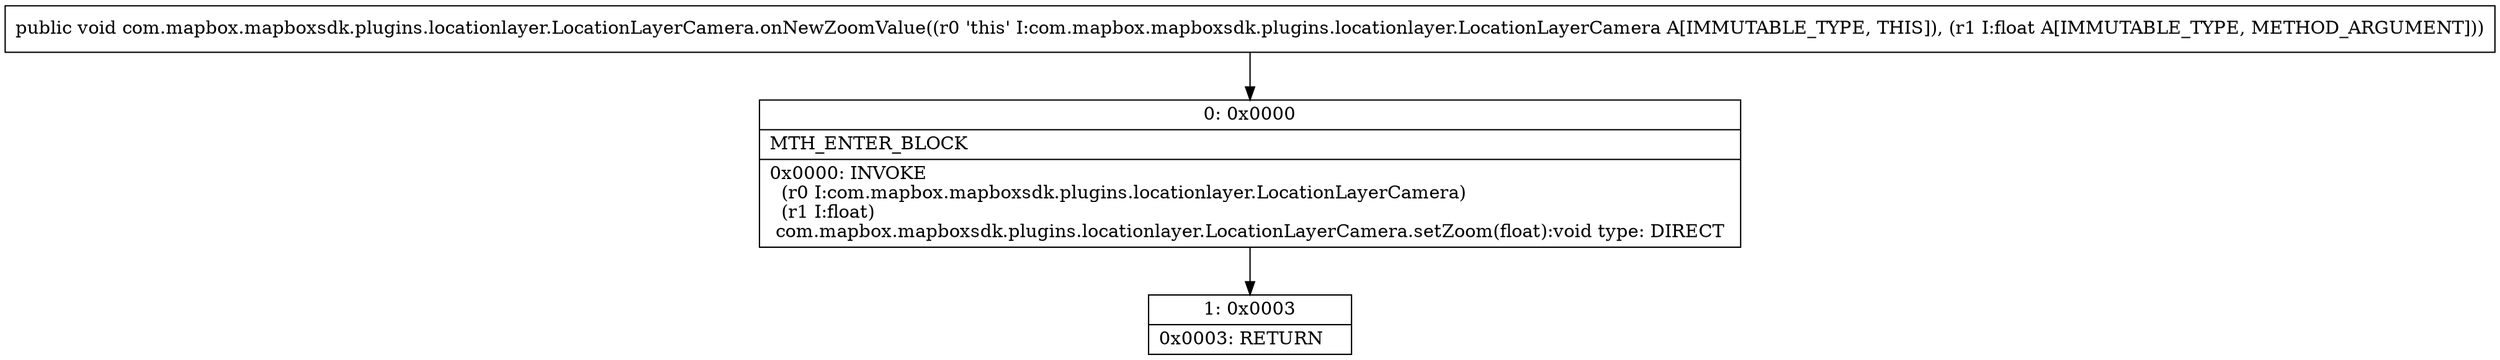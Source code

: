 digraph "CFG forcom.mapbox.mapboxsdk.plugins.locationlayer.LocationLayerCamera.onNewZoomValue(F)V" {
Node_0 [shape=record,label="{0\:\ 0x0000|MTH_ENTER_BLOCK\l|0x0000: INVOKE  \l  (r0 I:com.mapbox.mapboxsdk.plugins.locationlayer.LocationLayerCamera)\l  (r1 I:float)\l com.mapbox.mapboxsdk.plugins.locationlayer.LocationLayerCamera.setZoom(float):void type: DIRECT \l}"];
Node_1 [shape=record,label="{1\:\ 0x0003|0x0003: RETURN   \l}"];
MethodNode[shape=record,label="{public void com.mapbox.mapboxsdk.plugins.locationlayer.LocationLayerCamera.onNewZoomValue((r0 'this' I:com.mapbox.mapboxsdk.plugins.locationlayer.LocationLayerCamera A[IMMUTABLE_TYPE, THIS]), (r1 I:float A[IMMUTABLE_TYPE, METHOD_ARGUMENT])) }"];
MethodNode -> Node_0;
Node_0 -> Node_1;
}


